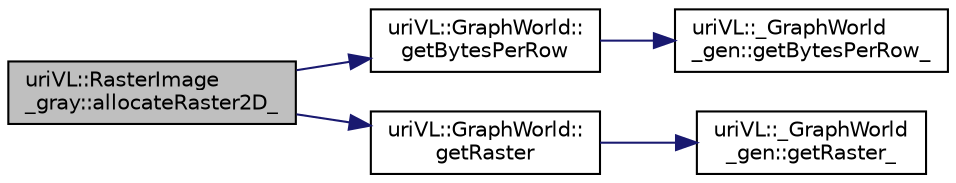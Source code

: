 digraph "uriVL::RasterImage_gray::allocateRaster2D_"
{
  edge [fontname="Helvetica",fontsize="10",labelfontname="Helvetica",labelfontsize="10"];
  node [fontname="Helvetica",fontsize="10",shape=record];
  rankdir="LR";
  Node1 [label="uriVL::RasterImage\l_gray::allocateRaster2D_",height=0.2,width=0.4,color="black", fillcolor="grey75", style="filled", fontcolor="black"];
  Node1 -> Node2 [color="midnightblue",fontsize="10",style="solid",fontname="Helvetica"];
  Node2 [label="uriVL::GraphWorld::\lgetBytesPerRow",height=0.2,width=0.4,color="black", fillcolor="white", style="filled",URL="$classuriVL_1_1GraphWorld.html#aaba807d9ff7736cbb117fbebf1eb5bbb",tooltip="Returns the number of bytes on each row of the GraphWorld. "];
  Node2 -> Node3 [color="midnightblue",fontsize="10",style="solid",fontname="Helvetica"];
  Node3 [label="uriVL::_GraphWorld\l_gen::getBytesPerRow_",height=0.2,width=0.4,color="black", fillcolor="white", style="filled",URL="$classuriVL_1_1__GraphWorld__gen.html#a8865547ed64e75dfafac471715288b4e",tooltip="Returns the number of bytes on each row of the _GraphWorld_gen. "];
  Node1 -> Node4 [color="midnightblue",fontsize="10",style="solid",fontname="Helvetica"];
  Node4 [label="uriVL::GraphWorld::\lgetRaster",height=0.2,width=0.4,color="black", fillcolor="white", style="filled",URL="$classuriVL_1_1GraphWorld.html#a125af79b411466ba3d78f245fcd9347a",tooltip="Returns the base address of the Graphworld&#39;s raster (QuickDraw PixMap) "];
  Node4 -> Node5 [color="midnightblue",fontsize="10",style="solid",fontname="Helvetica"];
  Node5 [label="uriVL::_GraphWorld\l_gen::getRaster_",height=0.2,width=0.4,color="black", fillcolor="white", style="filled",URL="$classuriVL_1_1__GraphWorld__gen.html#a6f73902cf1f062f7d7f81bbf0b94521b",tooltip="Returns the base address of the Graphworld&#39;s raster (QuickDraw PixMap) "];
}

